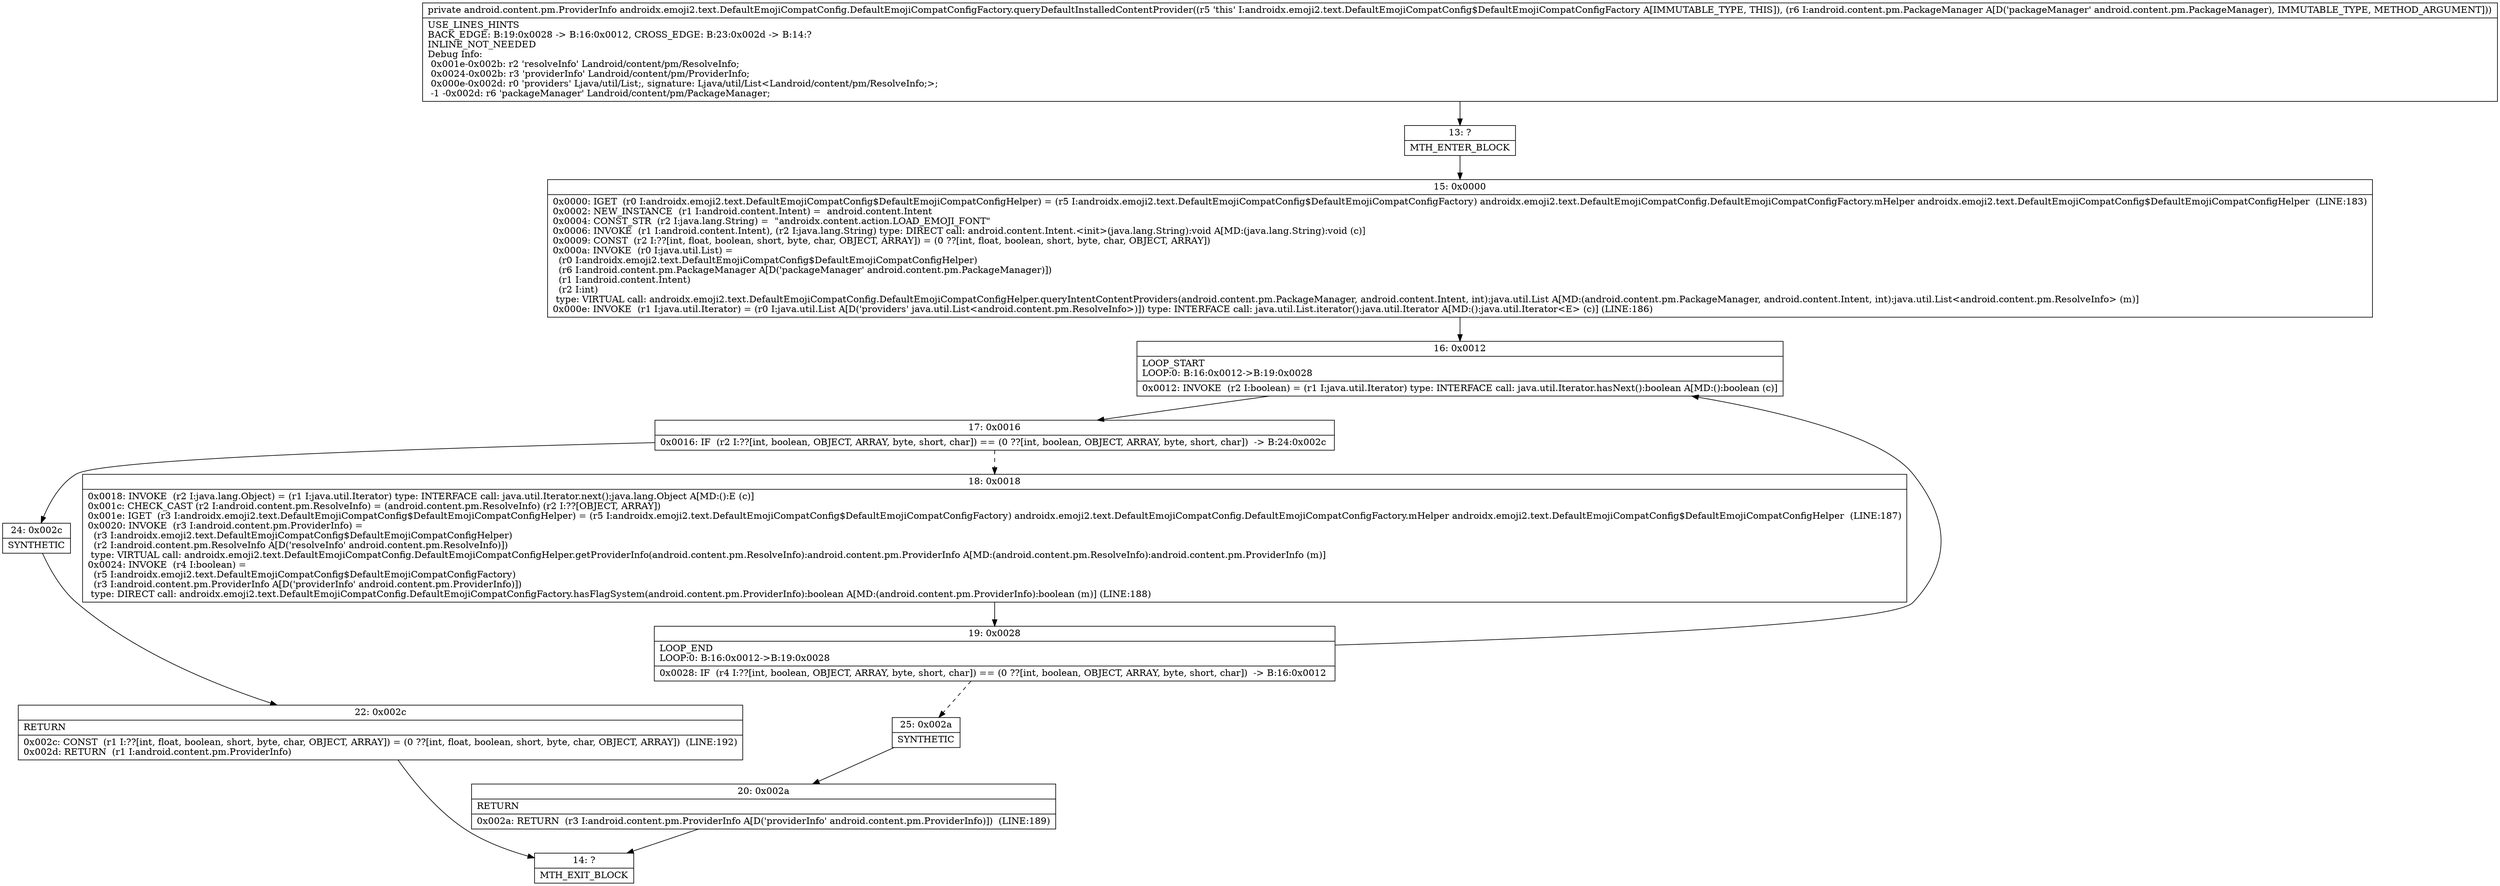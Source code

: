 digraph "CFG forandroidx.emoji2.text.DefaultEmojiCompatConfig.DefaultEmojiCompatConfigFactory.queryDefaultInstalledContentProvider(Landroid\/content\/pm\/PackageManager;)Landroid\/content\/pm\/ProviderInfo;" {
Node_13 [shape=record,label="{13\:\ ?|MTH_ENTER_BLOCK\l}"];
Node_15 [shape=record,label="{15\:\ 0x0000|0x0000: IGET  (r0 I:androidx.emoji2.text.DefaultEmojiCompatConfig$DefaultEmojiCompatConfigHelper) = (r5 I:androidx.emoji2.text.DefaultEmojiCompatConfig$DefaultEmojiCompatConfigFactory) androidx.emoji2.text.DefaultEmojiCompatConfig.DefaultEmojiCompatConfigFactory.mHelper androidx.emoji2.text.DefaultEmojiCompatConfig$DefaultEmojiCompatConfigHelper  (LINE:183)\l0x0002: NEW_INSTANCE  (r1 I:android.content.Intent) =  android.content.Intent \l0x0004: CONST_STR  (r2 I:java.lang.String) =  \"androidx.content.action.LOAD_EMOJI_FONT\" \l0x0006: INVOKE  (r1 I:android.content.Intent), (r2 I:java.lang.String) type: DIRECT call: android.content.Intent.\<init\>(java.lang.String):void A[MD:(java.lang.String):void (c)]\l0x0009: CONST  (r2 I:??[int, float, boolean, short, byte, char, OBJECT, ARRAY]) = (0 ??[int, float, boolean, short, byte, char, OBJECT, ARRAY]) \l0x000a: INVOKE  (r0 I:java.util.List) = \l  (r0 I:androidx.emoji2.text.DefaultEmojiCompatConfig$DefaultEmojiCompatConfigHelper)\l  (r6 I:android.content.pm.PackageManager A[D('packageManager' android.content.pm.PackageManager)])\l  (r1 I:android.content.Intent)\l  (r2 I:int)\l type: VIRTUAL call: androidx.emoji2.text.DefaultEmojiCompatConfig.DefaultEmojiCompatConfigHelper.queryIntentContentProviders(android.content.pm.PackageManager, android.content.Intent, int):java.util.List A[MD:(android.content.pm.PackageManager, android.content.Intent, int):java.util.List\<android.content.pm.ResolveInfo\> (m)]\l0x000e: INVOKE  (r1 I:java.util.Iterator) = (r0 I:java.util.List A[D('providers' java.util.List\<android.content.pm.ResolveInfo\>)]) type: INTERFACE call: java.util.List.iterator():java.util.Iterator A[MD:():java.util.Iterator\<E\> (c)] (LINE:186)\l}"];
Node_16 [shape=record,label="{16\:\ 0x0012|LOOP_START\lLOOP:0: B:16:0x0012\-\>B:19:0x0028\l|0x0012: INVOKE  (r2 I:boolean) = (r1 I:java.util.Iterator) type: INTERFACE call: java.util.Iterator.hasNext():boolean A[MD:():boolean (c)]\l}"];
Node_17 [shape=record,label="{17\:\ 0x0016|0x0016: IF  (r2 I:??[int, boolean, OBJECT, ARRAY, byte, short, char]) == (0 ??[int, boolean, OBJECT, ARRAY, byte, short, char])  \-\> B:24:0x002c \l}"];
Node_18 [shape=record,label="{18\:\ 0x0018|0x0018: INVOKE  (r2 I:java.lang.Object) = (r1 I:java.util.Iterator) type: INTERFACE call: java.util.Iterator.next():java.lang.Object A[MD:():E (c)]\l0x001c: CHECK_CAST (r2 I:android.content.pm.ResolveInfo) = (android.content.pm.ResolveInfo) (r2 I:??[OBJECT, ARRAY]) \l0x001e: IGET  (r3 I:androidx.emoji2.text.DefaultEmojiCompatConfig$DefaultEmojiCompatConfigHelper) = (r5 I:androidx.emoji2.text.DefaultEmojiCompatConfig$DefaultEmojiCompatConfigFactory) androidx.emoji2.text.DefaultEmojiCompatConfig.DefaultEmojiCompatConfigFactory.mHelper androidx.emoji2.text.DefaultEmojiCompatConfig$DefaultEmojiCompatConfigHelper  (LINE:187)\l0x0020: INVOKE  (r3 I:android.content.pm.ProviderInfo) = \l  (r3 I:androidx.emoji2.text.DefaultEmojiCompatConfig$DefaultEmojiCompatConfigHelper)\l  (r2 I:android.content.pm.ResolveInfo A[D('resolveInfo' android.content.pm.ResolveInfo)])\l type: VIRTUAL call: androidx.emoji2.text.DefaultEmojiCompatConfig.DefaultEmojiCompatConfigHelper.getProviderInfo(android.content.pm.ResolveInfo):android.content.pm.ProviderInfo A[MD:(android.content.pm.ResolveInfo):android.content.pm.ProviderInfo (m)]\l0x0024: INVOKE  (r4 I:boolean) = \l  (r5 I:androidx.emoji2.text.DefaultEmojiCompatConfig$DefaultEmojiCompatConfigFactory)\l  (r3 I:android.content.pm.ProviderInfo A[D('providerInfo' android.content.pm.ProviderInfo)])\l type: DIRECT call: androidx.emoji2.text.DefaultEmojiCompatConfig.DefaultEmojiCompatConfigFactory.hasFlagSystem(android.content.pm.ProviderInfo):boolean A[MD:(android.content.pm.ProviderInfo):boolean (m)] (LINE:188)\l}"];
Node_19 [shape=record,label="{19\:\ 0x0028|LOOP_END\lLOOP:0: B:16:0x0012\-\>B:19:0x0028\l|0x0028: IF  (r4 I:??[int, boolean, OBJECT, ARRAY, byte, short, char]) == (0 ??[int, boolean, OBJECT, ARRAY, byte, short, char])  \-\> B:16:0x0012 \l}"];
Node_25 [shape=record,label="{25\:\ 0x002a|SYNTHETIC\l}"];
Node_20 [shape=record,label="{20\:\ 0x002a|RETURN\l|0x002a: RETURN  (r3 I:android.content.pm.ProviderInfo A[D('providerInfo' android.content.pm.ProviderInfo)])  (LINE:189)\l}"];
Node_14 [shape=record,label="{14\:\ ?|MTH_EXIT_BLOCK\l}"];
Node_24 [shape=record,label="{24\:\ 0x002c|SYNTHETIC\l}"];
Node_22 [shape=record,label="{22\:\ 0x002c|RETURN\l|0x002c: CONST  (r1 I:??[int, float, boolean, short, byte, char, OBJECT, ARRAY]) = (0 ??[int, float, boolean, short, byte, char, OBJECT, ARRAY])  (LINE:192)\l0x002d: RETURN  (r1 I:android.content.pm.ProviderInfo) \l}"];
MethodNode[shape=record,label="{private android.content.pm.ProviderInfo androidx.emoji2.text.DefaultEmojiCompatConfig.DefaultEmojiCompatConfigFactory.queryDefaultInstalledContentProvider((r5 'this' I:androidx.emoji2.text.DefaultEmojiCompatConfig$DefaultEmojiCompatConfigFactory A[IMMUTABLE_TYPE, THIS]), (r6 I:android.content.pm.PackageManager A[D('packageManager' android.content.pm.PackageManager), IMMUTABLE_TYPE, METHOD_ARGUMENT]))  | USE_LINES_HINTS\lBACK_EDGE: B:19:0x0028 \-\> B:16:0x0012, CROSS_EDGE: B:23:0x002d \-\> B:14:?\lINLINE_NOT_NEEDED\lDebug Info:\l  0x001e\-0x002b: r2 'resolveInfo' Landroid\/content\/pm\/ResolveInfo;\l  0x0024\-0x002b: r3 'providerInfo' Landroid\/content\/pm\/ProviderInfo;\l  0x000e\-0x002d: r0 'providers' Ljava\/util\/List;, signature: Ljava\/util\/List\<Landroid\/content\/pm\/ResolveInfo;\>;\l  \-1 \-0x002d: r6 'packageManager' Landroid\/content\/pm\/PackageManager;\l}"];
MethodNode -> Node_13;Node_13 -> Node_15;
Node_15 -> Node_16;
Node_16 -> Node_17;
Node_17 -> Node_18[style=dashed];
Node_17 -> Node_24;
Node_18 -> Node_19;
Node_19 -> Node_16;
Node_19 -> Node_25[style=dashed];
Node_25 -> Node_20;
Node_20 -> Node_14;
Node_24 -> Node_22;
Node_22 -> Node_14;
}

